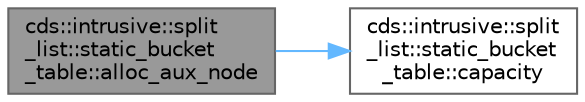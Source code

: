 digraph "cds::intrusive::split_list::static_bucket_table::alloc_aux_node"
{
 // LATEX_PDF_SIZE
  bgcolor="transparent";
  edge [fontname=Helvetica,fontsize=10,labelfontname=Helvetica,labelfontsize=10];
  node [fontname=Helvetica,fontsize=10,shape=box,height=0.2,width=0.4];
  rankdir="LR";
  Node1 [id="Node000001",label="cds::intrusive::split\l_list::static_bucket\l_table::alloc_aux_node",height=0.2,width=0.4,color="gray40", fillcolor="grey60", style="filled", fontcolor="black",tooltip="Allocates auxiliary node; can return nullptr if the table exhausted"];
  Node1 -> Node2 [id="edge1_Node000001_Node000002",color="steelblue1",style="solid",tooltip=" "];
  Node2 [id="Node000002",label="cds::intrusive::split\l_list::static_bucket\l_table::capacity",height=0.2,width=0.4,color="grey40", fillcolor="white", style="filled",URL="$classcds_1_1intrusive_1_1split__list_1_1static__bucket__table.html#a7758ecf3553d23a6b74c213fb8aff9e0",tooltip="Returns the capacity of the bucket table"];
}
